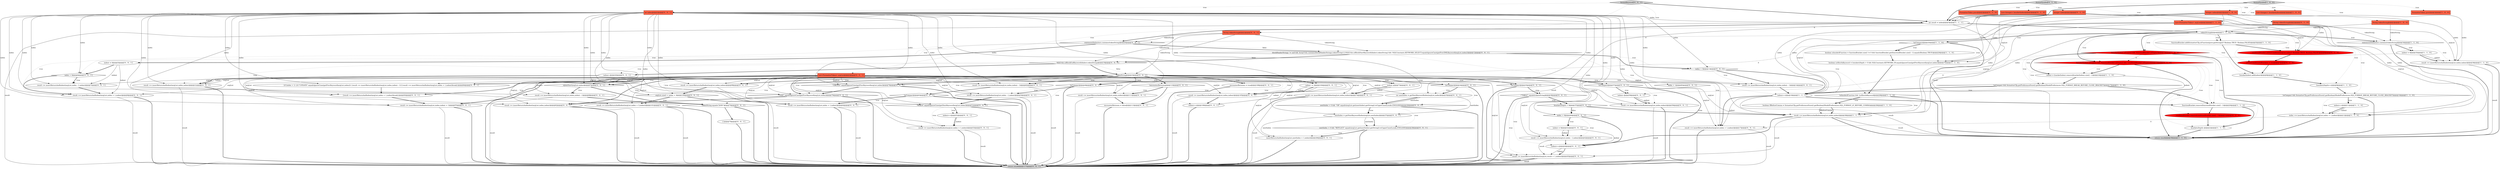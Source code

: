 digraph {
95 [style = filled, label = "indent = 0@@@5@@@['0', '0', '1']", fillcolor = white, shape = ellipse image = "AAA0AAABBB3BBB"];
59 [style = filled, label = "encounterBetween = true@@@108@@@['0', '0', '1']", fillcolor = white, shape = ellipse image = "AAA0AAABBB3BBB"];
77 [style = filled, label = "!isCompact@@@63@@@['0', '0', '1']", fillcolor = white, shape = diamond image = "AAA0AAABBB3BBB"];
81 [style = filled, label = "\"WHEN\".equalsIgnoreCase(getNextKeyword(argList,index))@@@51@@@['0', '0', '1']", fillcolor = white, shape = diamond image = "AAA0AAABBB3BBB"];
97 [style = filled, label = "tokenString.equals(\"JOIN\")@@@70@@@['0', '0', '1']", fillcolor = white, shape = diamond image = "AAA0AAABBB3BBB"];
104 [style = filled, label = "result += insertReturnAndIndent(argList,index,indent)@@@59@@@['0', '0', '1']", fillcolor = white, shape = ellipse image = "AAA0AAABBB3BBB"];
68 [style = filled, label = "argList.size() < index + 3@@@100@@@['0', '0', '1']", fillcolor = white, shape = diamond image = "AAA0AAABBB3BBB"];
25 [style = filled, label = "statementDelimiters.contains(tokenString)@@@34@@@['1', '1', '0']", fillcolor = white, shape = diamond image = "AAA0AAABBB1BBB"];
34 [style = filled, label = "!bracketIndent.isEmpty() && !functionBracket.isEmpty() && !conditionBracket.isEmpty()@@@15@@@['0', '1', '0']", fillcolor = red, shape = diamond image = "AAA1AAABBB2BBB"];
78 [style = filled, label = "result += insertReturnAndIndent(argList,index - 1,indent)@@@7@@@['0', '0', '1']", fillcolor = white, shape = ellipse image = "AAA0AAABBB3BBB"];
23 [style = filled, label = "index += insertReturnAndIndent(argList,index + 1,indent)@@@12@@@['1', '1', '0']", fillcolor = white, shape = ellipse image = "AAA0AAABBB1BBB"];
38 [style = filled, label = "conditionBracket.remove(conditionBracket.size() - 1)@@@21@@@['0', '1', '0']", fillcolor = red, shape = ellipse image = "AAA1AAABBB2BBB"];
4 [style = filled, label = "!isCompact && formatterCfg.getPreferenceStore().getBoolean(ModelPreferences.SQL_FORMAT_BREAK_BEFORE_CLOSE_BRACKET)@@@17@@@['1', '1', '0']", fillcolor = white, shape = diamond image = "AAA0AAABBB1BBB"];
51 [style = filled, label = "result += insertReturnAndIndent(argList,index,indent + 1)@@@97@@@['0', '0', '1']", fillcolor = white, shape = ellipse image = "AAA0AAABBB3BBB"];
98 [style = filled, label = "nextIndex > 0 && \"REPLACE\".equals(argList.get(nextIndex).getString().toUpperCase(Locale.ENGLISH))@@@28@@@['0', '0', '1']", fillcolor = white, shape = diamond image = "AAA0AAABBB3BBB"];
86 [style = filled, label = "!isCompact@@@49@@@['0', '0', '1']", fillcolor = white, shape = diamond image = "AAA0AAABBB3BBB"];
82 [style = filled, label = "result += insertReturnAndIndent(argList,index + 1,indent)@@@53@@@['0', '0', '1']", fillcolor = white, shape = ellipse image = "AAA0AAABBB3BBB"];
42 [style = filled, label = "indent++@@@44@@@['0', '0', '1']", fillcolor = white, shape = ellipse image = "AAA0AAABBB3BBB"];
47 [style = filled, label = "result += insertReturnAndIndent(argList,index,indent - 1)@@@68@@@['0', '0', '1']", fillcolor = white, shape = ellipse image = "AAA0AAABBB3BBB"];
5 [style = filled, label = "bracketsDepth--@@@22@@@['1', '1', '0']", fillcolor = white, shape = ellipse image = "AAA0AAABBB1BBB"];
69 [style = filled, label = "indent -= 2@@@104@@@['0', '0', '1']", fillcolor = white, shape = ellipse image = "AAA0AAABBB3BBB"];
88 [style = filled, label = "result += insertReturnAndIndent(argList,index + 3,indent)@@@101@@@['0', '0', '1']", fillcolor = white, shape = ellipse image = "AAA0AAABBB3BBB"];
76 [style = filled, label = "{}@@@70@@@['0', '0', '1']", fillcolor = white, shape = ellipse image = "AAA0AAABBB3BBB"];
28 [style = filled, label = "indent++@@@16@@@['1', '1', '1']", fillcolor = white, shape = ellipse image = "AAA0AAABBB1BBB"];
46 [style = filled, label = "result += insertReturnAndIndent(argList,index + 1,indent)@@@9@@@['0', '0', '1']", fillcolor = white, shape = ellipse image = "AAA0AAABBB3BBB"];
92 [style = filled, label = "result += insertReturnAndIndent(argList,index + 1,indent)@@@64@@@['0', '0', '1']", fillcolor = white, shape = ellipse image = "AAA0AAABBB3BBB"];
10 [style = filled, label = "!bracketIndent.isEmpty() && !functionBracket.isEmpty()@@@13@@@['1', '0', '0']", fillcolor = red, shape = diamond image = "AAA1AAABBB1BBB"];
49 [style = filled, label = "result += insertReturnAndIndent(argList,index,indent)@@@74@@@['0', '0', '1']", fillcolor = white, shape = ellipse image = "AAA0AAABBB3BBB"];
20 [style = filled, label = "String tokenString@@@2@@@['1', '0', '0']", fillcolor = tomato, shape = box image = "AAA0AAABBB1BBB"];
32 [style = filled, label = "FormatterToken prev@@@2@@@['0', '1', '0']", fillcolor = tomato, shape = box image = "AAA0AAABBB2BBB"];
37 [style = filled, label = "isFirstConditionInBrackets = true@@@7@@@['0', '1', '0']", fillcolor = red, shape = ellipse image = "AAA1AAABBB2BBB"];
61 [style = filled, label = "!isCompact@@@24@@@['0', '0', '1']", fillcolor = white, shape = diamond image = "AAA0AAABBB3BBB"];
3 [style = filled, label = "functionBracket.add(formatterCfg.isFunction(prev.getString())? Boolean.TRUE: Boolean.FALSE)@@@5@@@['1', '1', '0']", fillcolor = white, shape = ellipse image = "AAA0AAABBB1BBB"];
50 [style = filled, label = "SQLUtils.isBlockEndKeyword(dialect,tokenString)@@@19@@@['0', '0', '1']", fillcolor = white, shape = diamond image = "AAA0AAABBB3BBB"];
85 [style = filled, label = "String tokenString@@@2@@@['0', '0', '1']", fillcolor = tomato, shape = box image = "AAA0AAABBB3BBB"];
87 [style = filled, label = "\"CASE\".equalsIgnoreCase(getPrevKeyword(argList,index))@@@79@@@['0', '0', '1']", fillcolor = white, shape = diamond image = "AAA0AAABBB3BBB"];
14 [style = filled, label = "result += insertReturnAndIndent(argList,index,indent)@@@38@@@['1', '1', '1']", fillcolor = white, shape = ellipse image = "AAA0AAABBB1BBB"];
7 [style = filled, label = "result += insertReturnAndIndent(argList,index,indent)@@@36@@@['1', '1', '0']", fillcolor = white, shape = ellipse image = "AAA0AAABBB1BBB"];
71 [style = filled, label = "!isCompact@@@35@@@['0', '0', '1']", fillcolor = white, shape = diamond image = "AAA0AAABBB3BBB"];
56 [style = filled, label = "index > 1@@@85@@@['0', '0', '1']", fillcolor = white, shape = diamond image = "AAA0AAABBB3BBB"];
9 [style = filled, label = "!isInsideAFunction && !isAfterInKeyword@@@28@@@['1', '1', '0']", fillcolor = white, shape = diamond image = "AAA0AAABBB1BBB"];
15 [style = filled, label = "boolean isAfterInKeyword = bracketsDepth > 0 && SQLConstants.KEYWORD_IN.equalsIgnoreCase(getPrevKeyword(argList,index))@@@27@@@['1', '1', '0']", fillcolor = white, shape = ellipse image = "AAA0AAABBB1BBB"];
39 [style = filled, label = "tokenString@@@23@@@['0', '0', '1']", fillcolor = white, shape = diamond image = "AAA0AAABBB3BBB"];
57 [style = filled, label = "nextIndex = getNextKeywordIndex(argList,nextIndex)@@@27@@@['0', '0', '1']", fillcolor = white, shape = ellipse image = "AAA0AAABBB3BBB"];
0 [style = filled, label = "return result@@@39@@@['1', '1', '0']", fillcolor = lightgray, shape = ellipse image = "AAA0AAABBB1BBB"];
63 [style = filled, label = "index > 0@@@40@@@['0', '0', '1']", fillcolor = white, shape = diamond image = "AAA0AAABBB3BBB"];
31 [style = filled, label = "List<Integer> bracketIndent@@@2@@@['0', '1', '0']", fillcolor = tomato, shape = box image = "AAA0AAABBB2BBB"];
100 [style = filled, label = "!\"TABLE\".equals(tokenString)@@@36@@@['0', '0', '1']", fillcolor = white, shape = diamond image = "AAA0AAABBB3BBB"];
93 [style = filled, label = "result += insertReturnAndIndent(argList,result + 1,indent)@@@45@@@['0', '0', '1']", fillcolor = white, shape = ellipse image = "AAA0AAABBB3BBB"];
102 [style = filled, label = "result += insertReturnAndIndent(argList,index,indent)@@@21@@@['0', '0', '1']", fillcolor = white, shape = ellipse image = "AAA0AAABBB3BBB"];
89 [style = filled, label = "result += insertReturnAndIndent(argList,index - 1,indent)@@@50@@@['0', '0', '1']", fillcolor = white, shape = ellipse image = "AAA0AAABBB3BBB"];
43 [style = filled, label = "index > 0@@@13@@@['0', '0', '1']", fillcolor = white, shape = diamond image = "AAA0AAABBB3BBB"];
79 [style = filled, label = "int nextIndex = getNextKeywordIndex(argList,index)@@@25@@@['0', '0', '1']", fillcolor = white, shape = ellipse image = "AAA0AAABBB3BBB"];
83 [style = filled, label = "indent--@@@73@@@['0', '0', '1']", fillcolor = white, shape = ellipse image = "AAA0AAABBB3BBB"];
65 [style = filled, label = "insertReturnAndIndent(argList,nextIndex + 1,indent)@@@29@@@['0', '0', '1']", fillcolor = white, shape = ellipse image = "AAA0AAABBB3BBB"];
62 [style = filled, label = "result += insertReturnAndIndent(argList,index,indent)@@@105@@@['0', '0', '1']", fillcolor = white, shape = ellipse image = "AAA0AAABBB3BBB"];
67 [style = filled, label = "bracketsDepth > 0@@@37@@@['0', '0', '1']", fillcolor = white, shape = diamond image = "AAA0AAABBB3BBB"];
55 [style = filled, label = "int index@@@2@@@['0', '0', '1']", fillcolor = tomato, shape = box image = "AAA0AAABBB3BBB"];
90 [style = filled, label = "statementDelimiters.contains(tokenString)@@@4@@@['0', '0', '1']", fillcolor = white, shape = diamond image = "AAA0AAABBB3BBB"];
41 [style = filled, label = "List<FormatterToken> argList@@@2@@@['0', '0', '1']", fillcolor = tomato, shape = box image = "AAA0AAABBB3BBB"];
17 [style = filled, label = "int result = index@@@3@@@['1', '1', '1']", fillcolor = white, shape = ellipse image = "AAA0AAABBB1BBB"];
91 [style = filled, label = "blockHeaderStrings != null && ArrayUtils.contains(blockHeaderStrings,tokenString) || (SQLUtils.isBlockStartKeyword(dialect,tokenString) && !SQLConstants.KEYWORD_SELECT.equalsIgnoreCase(getPrevDMLKeyword(argList,index)))@@@12@@@['0', '0', '1']", fillcolor = white, shape = diamond image = "AAA0AAABBB3BBB"];
99 [style = filled, label = "indent++@@@106@@@['0', '0', '1']", fillcolor = white, shape = ellipse image = "AAA0AAABBB3BBB"];
19 [style = filled, label = "bracketsDepth++@@@9@@@['1', '1', '0']", fillcolor = white, shape = ellipse image = "AAA0AAABBB1BBB"];
64 [style = filled, label = "!isCompact@@@57@@@['0', '0', '1']", fillcolor = white, shape = diamond image = "AAA0AAABBB3BBB"];
30 [style = filled, label = "conditionBracket.add(isCondition(argList,index)? Boolean.TRUE: Boolean.FALSE)@@@6@@@['0', '1', '0']", fillcolor = red, shape = ellipse image = "AAA1AAABBB2BBB"];
44 [style = filled, label = "indent = 0@@@41@@@['0', '0', '1']", fillcolor = white, shape = ellipse image = "AAA0AAABBB3BBB"];
66 [style = filled, label = "result += insertReturnAndIndent(argList,index,indent - 1)@@@14@@@['0', '0', '1']", fillcolor = white, shape = ellipse image = "AAA0AAABBB3BBB"];
11 [style = filled, label = "Integer index@@@2@@@['1', '0', '0']", fillcolor = tomato, shape = box image = "AAA0AAABBB1BBB"];
80 [style = filled, label = "result += insertReturnAndIndent(argList,index,indent)@@@111@@@['0', '0', '1']", fillcolor = white, shape = ellipse image = "AAA0AAABBB3BBB"];
40 [style = filled, label = "{if (index > 1) {if (\"UPDATE\".equalsIgnoreCase(getPrevKeyword(argList,index))) {result += insertReturnAndIndent(argList,index,indent - 1)}}result += insertReturnAndIndent(argList,index + 1,indent)break}@@@84@@@['0', '0', '1']", fillcolor = white, shape = ellipse image = "AAA0AAABBB3BBB"];
70 [style = filled, label = "return result@@@117@@@['0', '0', '1']", fillcolor = lightgray, shape = ellipse image = "AAA0AAABBB3BBB"];
94 [style = filled, label = "{result += insertReturnAndIndent(argList,index + 1,indent)break}@@@93@@@['0', '0', '1']", fillcolor = white, shape = ellipse image = "AAA0AAABBB3BBB"];
73 [style = filled, label = "index > 0@@@6@@@['0', '0', '1']", fillcolor = white, shape = diamond image = "AAA0AAABBB3BBB"];
33 [style = filled, label = "formatSymbol['0', '1', '0']", fillcolor = lightgray, shape = diamond image = "AAA0AAABBB2BBB"];
48 [style = filled, label = "result += insertReturnAndIndent(argList,index - 1,indent)@@@42@@@['0', '0', '1']", fillcolor = white, shape = ellipse image = "AAA0AAABBB3BBB"];
58 [style = filled, label = "nextIndex > 0 && \"OR\".equals(argList.get(nextIndex).getString().toUpperCase(Locale.ENGLISH))@@@26@@@['0', '0', '1']", fillcolor = white, shape = diamond image = "AAA0AAABBB3BBB"];
13 [style = filled, label = "formatSymbol['1', '0', '0']", fillcolor = lightgray, shape = diamond image = "AAA0AAABBB1BBB"];
6 [style = filled, label = "!isCompact && formatterCfg.getPreferenceStore().getBoolean(ModelPreferences.SQL_FORMAT_BREAK_BEFORE_CLOSE_BRACKET)@@@10@@@['1', '1', '0']", fillcolor = white, shape = diamond image = "AAA0AAABBB1BBB"];
8 [style = filled, label = "!isCompact@@@25@@@['1', '1', '0']", fillcolor = white, shape = diamond image = "AAA0AAABBB1BBB"];
16 [style = filled, label = "FormatterToken prev@@@2@@@['1', '0', '0']", fillcolor = tomato, shape = box image = "AAA0AAABBB1BBB"];
74 [style = filled, label = "indent--@@@58@@@['0', '0', '1']", fillcolor = white, shape = ellipse image = "AAA0AAABBB3BBB"];
53 [style = filled, label = "result += insertReturnAndIndent(argList,index,indent)@@@82@@@['0', '0', '1']", fillcolor = white, shape = ellipse image = "AAA0AAABBB3BBB"];
103 [style = filled, label = "encounterBetween = false@@@113@@@['0', '0', '1']", fillcolor = white, shape = ellipse image = "AAA0AAABBB3BBB"];
84 [style = filled, label = "isJoinStart(argList,index)@@@67@@@['0', '0', '1']", fillcolor = white, shape = diamond image = "AAA0AAABBB3BBB"];
54 [style = filled, label = "result += insertReturnAndIndent(argList,index,indent)@@@99@@@['0', '0', '1']", fillcolor = white, shape = ellipse image = "AAA0AAABBB3BBB"];
29 [style = filled, label = "indent = 0@@@35@@@['1', '1', '0']", fillcolor = white, shape = ellipse image = "AAA0AAABBB1BBB"];
52 [style = filled, label = "result += insertReturnAndIndent(argList,index,indent - 1)@@@62@@@['0', '0', '1']", fillcolor = white, shape = ellipse image = "AAA0AAABBB3BBB"];
18 [style = filled, label = "indent++@@@11@@@['1', '1', '0']", fillcolor = white, shape = ellipse image = "AAA0AAABBB1BBB"];
75 [style = filled, label = "result += insertReturnAndIndent(argList,index + 1,indent)@@@17@@@['0', '0', '1']", fillcolor = white, shape = ellipse image = "AAA0AAABBB3BBB"];
1 [style = filled, label = "bracketIndent.add(indent)@@@8@@@['1', '1', '0']", fillcolor = white, shape = ellipse image = "AAA0AAABBB1BBB"];
45 [style = filled, label = "\"CREATE\".equalsIgnoreCase(getPrevKeyword(argList,index))@@@76@@@['0', '0', '1']", fillcolor = white, shape = diamond image = "AAA0AAABBB3BBB"];
24 [style = filled, label = "indent = bracketIndent.remove(bracketIndent.size() - 1)@@@16@@@['1', '1', '0']", fillcolor = white, shape = ellipse image = "AAA0AAABBB1BBB"];
21 [style = filled, label = "List<Integer> bracketIndent@@@2@@@['1', '0', '0']", fillcolor = tomato, shape = box image = "AAA0AAABBB1BBB"];
72 [style = filled, label = "formatKeyword['0', '0', '1']", fillcolor = lightgray, shape = diamond image = "AAA0AAABBB3BBB"];
101 [style = filled, label = "indent++@@@52@@@['0', '0', '1']", fillcolor = white, shape = ellipse image = "AAA0AAABBB3BBB"];
22 [style = filled, label = "tokenString@@@4@@@['1', '1', '0']", fillcolor = white, shape = diamond image = "AAA0AAABBB1BBB"];
12 [style = filled, label = "boolean isInsideAFunction = functionBracket.size() != 0 && functionBracket.get(functionBracket.size() - 1).equals(Boolean.TRUE)@@@26@@@['1', '1', '0']", fillcolor = white, shape = ellipse image = "AAA0AAABBB1BBB"];
26 [style = filled, label = "boolean lfBeforeComma = formatterCfg.getPreferenceStore().getBoolean(ModelPreferences.SQL_FORMAT_LF_BEFORE_COMMA)@@@29@@@['1', '1', '0']", fillcolor = white, shape = ellipse image = "AAA0AAABBB1BBB"];
96 [style = filled, label = "!encounterBetween@@@110@@@['0', '0', '1']", fillcolor = white, shape = diamond image = "AAA0AAABBB3BBB"];
35 [style = filled, label = "Integer index@@@2@@@['0', '1', '0']", fillcolor = tomato, shape = box image = "AAA0AAABBB2BBB"];
36 [style = filled, label = "String tokenString@@@2@@@['0', '1', '0']", fillcolor = tomato, shape = box image = "AAA0AAABBB2BBB"];
2 [style = filled, label = "functionBracket.remove(functionBracket.size() - 1)@@@20@@@['1', '1', '0']", fillcolor = white, shape = ellipse image = "AAA0AAABBB1BBB"];
60 [style = filled, label = "indent--@@@20@@@['0', '0', '1']", fillcolor = white, shape = ellipse image = "AAA0AAABBB3BBB"];
27 [style = filled, label = "List<FormatterToken> argList@@@2@@@['1', '1', '0']", fillcolor = tomato, shape = box image = "AAA0AAABBB1BBB"];
90->91 [style = dotted, label="false"];
54->68 [style = bold, label=""];
10->24 [style = bold, label=""];
41->87 [style = solid, label="argList"];
80->103 [style = bold, label=""];
64->74 [style = dotted, label="true"];
34->2 [style = dotted, label="true"];
23->75 [style = dashed, label="0"];
25->29 [style = bold, label=""];
25->29 [style = dotted, label="true"];
55->68 [style = solid, label="index"];
77->70 [style = bold, label=""];
36->25 [style = solid, label="tokenString"];
94->51 [style = bold, label=""];
85->39 [style = solid, label="tokenString"];
41->79 [style = solid, label="argList"];
39->62 [style = dotted, label="true"];
67->63 [style = dotted, label="false"];
10->4 [style = dotted, label="true"];
66->28 [style = bold, label=""];
86->81 [style = dotted, label="true"];
3->30 [style = bold, label=""];
29->7 [style = solid, label="indent"];
39->86 [style = bold, label=""];
22->25 [style = bold, label=""];
87->53 [style = bold, label=""];
22->19 [style = dotted, label="true"];
81->82 [style = dotted, label="true"];
55->94 [style = solid, label="index"];
39->97 [style = dotted, label="true"];
41->78 [style = solid, label="argList"];
64->74 [style = bold, label=""];
39->94 [style = bold, label=""];
39->45 [style = bold, label=""];
7->0 [style = bold, label=""];
35->28 [style = solid, label="index"];
41->81 [style = solid, label="argList"];
34->0 [style = bold, label=""];
60->102 [style = bold, label=""];
43->66 [style = bold, label=""];
55->14 [style = solid, label="index"];
84->97 [style = bold, label=""];
39->77 [style = dotted, label="true"];
55->84 [style = solid, label="index"];
10->0 [style = bold, label=""];
40->94 [style = bold, label=""];
95->46 [style = solid, label="indent"];
41->54 [style = solid, label="argList"];
55->43 [style = solid, label="index"];
39->51 [style = dotted, label="true"];
41->49 [style = solid, label="argList"];
38->5 [style = bold, label=""];
27->30 [style = solid, label="argList"];
55->63 [style = solid, label="index"];
95->73 [style = bold, label=""];
35->23 [style = solid, label="index"];
28->75 [style = bold, label=""];
11->7 [style = solid, label="index"];
41->94 [style = solid, label="argList"];
41->51 [style = solid, label="argList"];
55->40 [style = solid, label="index"];
22->1 [style = dotted, label="true"];
67->63 [style = bold, label=""];
10->2 [style = dotted, label="true"];
39->87 [style = bold, label=""];
50->39 [style = dotted, label="false"];
95->78 [style = solid, label="indent"];
98->70 [style = bold, label=""];
59->70 [style = bold, label=""];
71->100 [style = dotted, label="true"];
85->90 [style = solid, label="tokenString"];
39->45 [style = dotted, label="true"];
77->92 [style = dotted, label="true"];
8->12 [style = bold, label=""];
41->92 [style = solid, label="argList"];
22->34 [style = dotted, label="true"];
55->51 [style = solid, label="index"];
28->75 [style = solid, label="indent"];
84->47 [style = bold, label=""];
72->85 [style = dotted, label="true"];
35->17 [style = solid, label="index"];
6->23 [style = dotted, label="true"];
6->0 [style = bold, label=""];
55->92 [style = solid, label="index"];
39->70 [style = bold, label=""];
33->36 [style = dotted, label="true"];
90->46 [style = dotted, label="true"];
24->4 [style = bold, label=""];
14->0 [style = bold, label=""];
27->15 [style = solid, label="argList"];
44->48 [style = bold, label=""];
55->75 [style = solid, label="index"];
75->70 [style = solid, label="result"];
29->74 [style = dashed, label="0"];
104->70 [style = solid, label="result"];
67->14 [style = bold, label=""];
64->70 [style = bold, label=""];
91->43 [style = bold, label=""];
99->70 [style = bold, label=""];
10->34 [style = dashed, label="0"];
43->66 [style = dotted, label="true"];
41->40 [style = solid, label="argList"];
72->17 [style = bold, label=""];
9->26 [style = bold, label=""];
39->84 [style = bold, label=""];
77->92 [style = bold, label=""];
13->21 [style = dotted, label="true"];
72->55 [style = dotted, label="true"];
55->47 [style = solid, label="index"];
97->76 [style = bold, label=""];
82->70 [style = solid, label="result"];
61->79 [style = dotted, label="true"];
41->65 [style = solid, label="argList"];
73->46 [style = bold, label=""];
45->70 [style = bold, label=""];
83->49 [style = solid, label="indent"];
39->96 [style = dotted, label="true"];
91->50 [style = dotted, label="false"];
9->26 [style = dotted, label="true"];
11->15 [style = solid, label="index"];
62->99 [style = bold, label=""];
26->14 [style = bold, label=""];
39->69 [style = dotted, label="true"];
4->2 [style = bold, label=""];
58->70 [style = bold, label=""];
34->38 [style = dotted, label="true"];
96->80 [style = dotted, label="true"];
89->81 [style = bold, label=""];
10->24 [style = dotted, label="true"];
103->70 [style = bold, label=""];
17->0 [style = solid, label="result"];
73->78 [style = bold, label=""];
74->104 [style = solid, label="indent"];
61->70 [style = bold, label=""];
100->93 [style = dotted, label="true"];
39->64 [style = dotted, label="true"];
90->91 [style = bold, label=""];
91->43 [style = dotted, label="true"];
63->42 [style = bold, label=""];
35->7 [style = solid, label="index"];
41->75 [style = solid, label="argList"];
58->98 [style = dotted, label="true"];
34->24 [style = dotted, label="true"];
6->18 [style = bold, label=""];
55->104 [style = solid, label="index"];
22->25 [style = dotted, label="true"];
27->85 [style = dashed, label="0"];
79->57 [style = solid, label="nextIndex"];
91->50 [style = bold, label=""];
52->77 [style = bold, label=""];
46->70 [style = bold, label=""];
17->93 [style = solid, label="result"];
41->84 [style = solid, label="argList"];
55->53 [style = solid, label="index"];
63->48 [style = dotted, label="true"];
39->40 [style = bold, label=""];
39->86 [style = dotted, label="true"];
34->4 [style = dotted, label="true"];
76->70 [style = bold, label=""];
22->3 [style = dotted, label="true"];
39->68 [style = dotted, label="true"];
2->5 [style = bold, label=""];
9->0 [style = bold, label=""];
57->98 [style = bold, label=""];
65->70 [style = bold, label=""];
81->101 [style = bold, label=""];
39->71 [style = bold, label=""];
50->102 [style = dotted, label="true"];
41->47 [style = solid, label="argList"];
55->17 [style = solid, label="index"];
12->15 [style = bold, label=""];
100->67 [style = bold, label=""];
55->66 [style = solid, label="index"];
24->28 [style = solid, label="indent"];
67->14 [style = dotted, label="true"];
104->70 [style = bold, label=""];
51->70 [style = bold, label=""];
55->48 [style = solid, label="index"];
62->70 [style = solid, label="result"];
53->70 [style = bold, label=""];
101->82 [style = solid, label="indent"];
22->34 [style = bold, label=""];
55->89 [style = solid, label="index"];
41->89 [style = solid, label="argList"];
39->56 [style = dotted, label="true"];
52->70 [style = solid, label="result"];
102->70 [style = solid, label="result"];
27->23 [style = solid, label="argList"];
81->101 [style = dotted, label="true"];
39->69 [style = bold, label=""];
26->14 [style = solid, label="lfBeforeComma"];
39->59 [style = bold, label=""];
54->70 [style = solid, label="result"];
39->54 [style = bold, label=""];
22->8 [style = bold, label=""];
8->0 [style = bold, label=""];
55->73 [style = solid, label="index"];
13->17 [style = bold, label=""];
33->35 [style = dotted, label="true"];
39->51 [style = bold, label=""];
39->64 [style = bold, label=""];
84->47 [style = dotted, label="true"];
11->14 [style = solid, label="index"];
57->65 [style = solid, label="nextIndex"];
41->88 [style = solid, label="argList"];
36->22 [style = solid, label="tokenString"];
47->97 [style = bold, label=""];
85->50 [style = solid, label="tokenString"];
11->28 [style = solid, label="index"];
53->70 [style = solid, label="result"];
11->23 [style = solid, label="index"];
41->102 [style = solid, label="argList"];
69->62 [style = solid, label="indent"];
55->102 [style = solid, label="index"];
37->1 [style = bold, label=""];
35->14 [style = solid, label="index"];
35->30 [style = solid, label="index"];
68->88 [style = bold, label=""];
41->66 [style = solid, label="argList"];
19->6 [style = bold, label=""];
91->75 [style = dotted, label="true"];
69->99 [style = solid, label="indent"];
22->90 [style = dashed, label="0"];
69->62 [style = bold, label=""];
4->28 [style = dotted, label="true"];
93->70 [style = bold, label=""];
86->89 [style = bold, label=""];
46->70 [style = solid, label="result"];
39->52 [style = bold, label=""];
49->70 [style = solid, label="result"];
71->100 [style = bold, label=""];
11->17 [style = solid, label="index"];
88->70 [style = solid, label="result"];
41->104 [style = solid, label="argList"];
55->79 [style = solid, label="index"];
93->70 [style = solid, label="result"];
55->78 [style = solid, label="index"];
74->104 [style = bold, label=""];
18->23 [style = bold, label=""];
3->1 [style = bold, label=""];
78->46 [style = bold, label=""];
14->42 [style = bold, label=""];
41->80 [style = solid, label="argList"];
8->15 [style = dotted, label="true"];
22->37 [style = dotted, label="true"];
57->98 [style = solid, label="nextIndex"];
39->53 [style = bold, label=""];
23->0 [style = bold, label=""];
39->83 [style = bold, label=""];
61->58 [style = dotted, label="true"];
50->60 [style = bold, label=""];
20->22 [style = solid, label="tokenString"];
41->46 [style = solid, label="argList"];
68->88 [style = dotted, label="true"];
14->0 [style = solid, label="result"];
41->93 [style = solid, label="argList"];
22->10 [style = bold, label=""];
13->11 [style = dotted, label="true"];
8->9 [style = dotted, label="true"];
96->103 [style = bold, label=""];
33->17 [style = bold, label=""];
60->102 [style = solid, label="indent"];
75->70 [style = bold, label=""];
63->44 [style = bold, label=""];
79->58 [style = bold, label=""];
98->65 [style = dotted, label="true"];
85->91 [style = solid, label="tokenString"];
100->70 [style = bold, label=""];
30->37 [style = bold, label=""];
22->6 [style = dotted, label="true"];
10->5 [style = dotted, label="true"];
39->71 [style = dotted, label="true"];
92->70 [style = solid, label="result"];
9->14 [style = dotted, label="true"];
55->87 [style = solid, label="index"];
43->28 [style = bold, label=""];
2->38 [style = bold, label=""];
22->3 [style = bold, label=""];
28->2 [style = bold, label=""];
22->8 [style = dotted, label="true"];
92->70 [style = bold, label=""];
51->70 [style = solid, label="result"];
47->70 [style = solid, label="result"];
55->80 [style = solid, label="index"];
39->99 [style = dotted, label="true"];
71->70 [style = bold, label=""];
13->27 [style = dotted, label="true"];
96->80 [style = bold, label=""];
102->70 [style = bold, label=""];
13->20 [style = dotted, label="true"];
39->61 [style = bold, label=""];
97->70 [style = bold, label=""];
17->90 [style = bold, label=""];
98->65 [style = bold, label=""];
41->45 [style = solid, label="argList"];
41->62 [style = solid, label="argList"];
34->24 [style = bold, label=""];
6->18 [style = dotted, label="true"];
5->0 [style = bold, label=""];
90->73 [style = dotted, label="true"];
41->57 [style = solid, label="argList"];
55->88 [style = solid, label="index"];
90->95 [style = dotted, label="true"];
73->78 [style = dotted, label="true"];
39->87 [style = dotted, label="true"];
33->27 [style = dotted, label="true"];
49->70 [style = bold, label=""];
39->84 [style = dotted, label="true"];
20->25 [style = solid, label="tokenString"];
33->32 [style = dotted, label="true"];
39->53 [style = dotted, label="true"];
41->14 [style = solid, label="argList"];
42->93 [style = solid, label="indent"];
68->70 [style = bold, label=""];
55->49 [style = solid, label="index"];
18->23 [style = solid, label="indent"];
45->87 [style = bold, label=""];
50->39 [style = bold, label=""];
41->48 [style = solid, label="argList"];
28->0 [style = solid, label="result"];
8->12 [style = dotted, label="true"];
15->9 [style = bold, label=""];
88->70 [style = bold, label=""];
41->53 [style = solid, label="argList"];
72->41 [style = dotted, label="true"];
86->89 [style = dotted, label="true"];
39->61 [style = dotted, label="true"];
79->58 [style = solid, label="nextIndex"];
35->15 [style = solid, label="index"];
89->70 [style = solid, label="result"];
1->19 [style = bold, label=""];
80->70 [style = solid, label="result"];
39->103 [style = dotted, label="true"];
91->28 [style = dotted, label="true"];
33->31 [style = dotted, label="true"];
25->0 [style = bold, label=""];
27->14 [style = solid, label="argList"];
13->16 [style = dotted, label="true"];
44->42 [style = solid, label="indent"];
101->82 [style = bold, label=""];
55->52 [style = solid, label="index"];
41->82 [style = solid, label="argList"];
39->96 [style = bold, label=""];
39->49 [style = dotted, label="true"];
27->7 [style = solid, label="argList"];
55->62 [style = solid, label="index"];
50->60 [style = dotted, label="true"];
58->57 [style = bold, label=""];
55->82 [style = solid, label="index"];
25->7 [style = dotted, label="true"];
39->83 [style = dotted, label="true"];
55->54 [style = solid, label="index"];
8->86 [style = dashed, label="0"];
87->70 [style = bold, label=""];
7->0 [style = solid, label="result"];
86->70 [style = bold, label=""];
39->59 [style = dotted, label="true"];
82->70 [style = bold, label=""];
83->49 [style = bold, label=""];
14->93 [style = solid, label="result"];
41->52 [style = solid, label="argList"];
55->81 [style = solid, label="index"];
39->54 [style = dotted, label="true"];
27->28 [style = solid, label="argList"];
34->5 [style = dotted, label="true"];
100->42 [style = dotted, label="true"];
22->10 [style = dotted, label="true"];
39->52 [style = dotted, label="true"];
17->70 [style = solid, label="result"];
48->93 [style = solid, label="result"];
64->104 [style = dotted, label="true"];
58->57 [style = dotted, label="true"];
90->95 [style = bold, label=""];
61->79 [style = bold, label=""];
44->48 [style = solid, label="indent"];
17->22 [style = bold, label=""];
48->42 [style = bold, label=""];
4->28 [style = bold, label=""];
55->45 [style = solid, label="index"];
55->46 [style = solid, label="index"];
42->93 [style = bold, label=""];
63->44 [style = dotted, label="true"];
81->70 [style = bold, label=""];
29->7 [style = bold, label=""];
100->67 [style = dotted, label="true"];
22->30 [style = dotted, label="true"];
}

